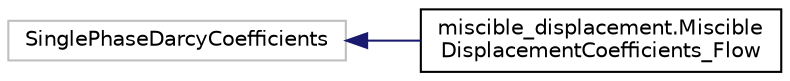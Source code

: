 digraph "Graphical Class Hierarchy"
{
 // LATEX_PDF_SIZE
  edge [fontname="Helvetica",fontsize="10",labelfontname="Helvetica",labelfontsize="10"];
  node [fontname="Helvetica",fontsize="10",shape=record];
  rankdir="LR";
  Node120 [label="SinglePhaseDarcyCoefficients",height=0.2,width=0.4,color="grey75", fillcolor="white", style="filled",tooltip=" "];
  Node120 -> Node0 [dir="back",color="midnightblue",fontsize="10",style="solid",fontname="Helvetica"];
  Node0 [label="miscible_displacement.Miscible\lDisplacementCoefficients_Flow",height=0.2,width=0.4,color="black", fillcolor="white", style="filled",URL="$d2/d4b/classmiscible__displacement_1_1MiscibleDisplacementCoefficients__Flow.html",tooltip=" "];
}
